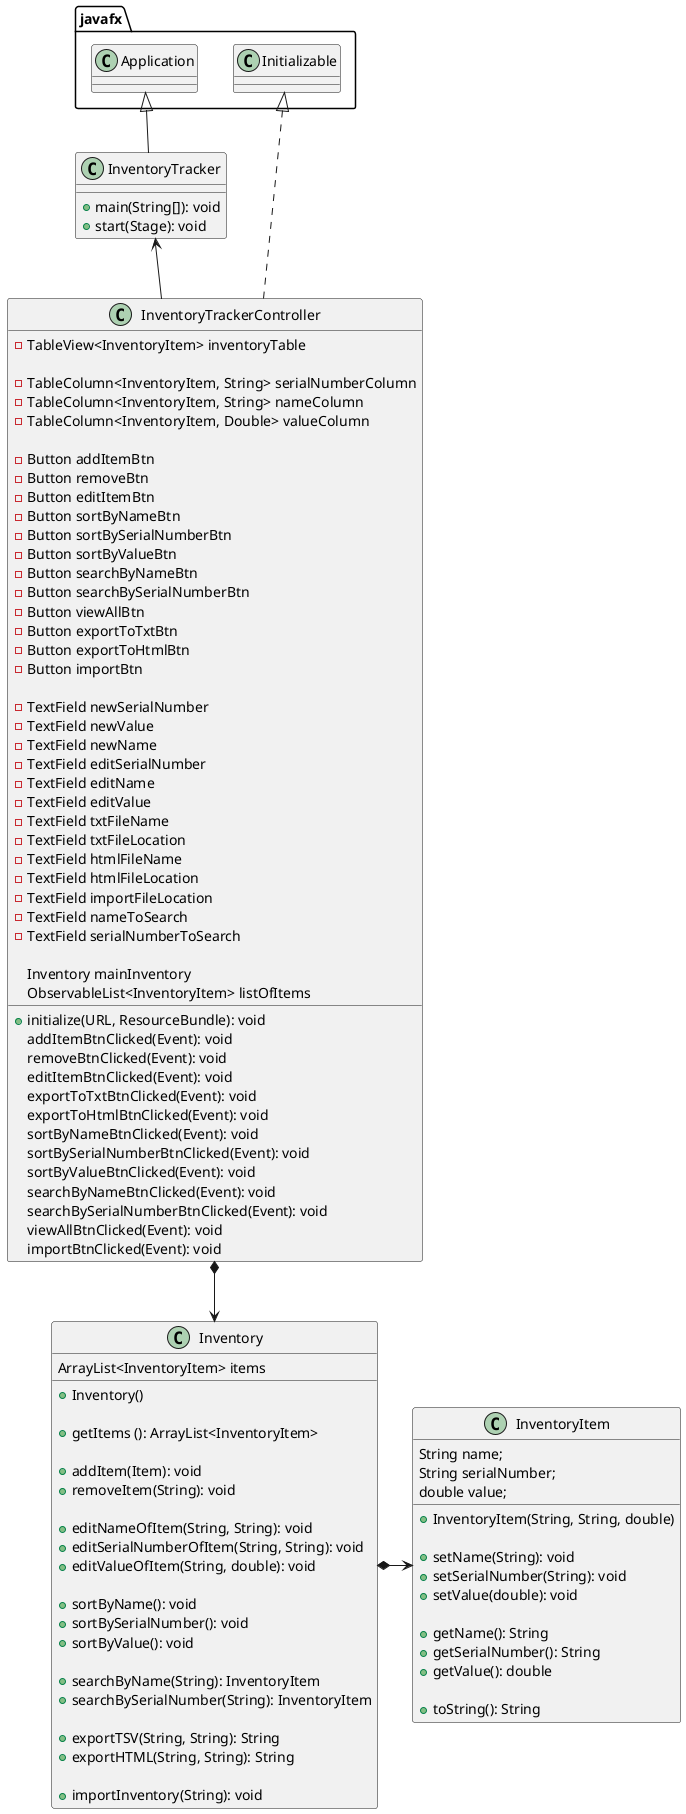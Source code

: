 @startuml
'https://plantuml.com/class-diagram

class InventoryTracker {
    + main(String[]): void
    + start(Stage): void
}

class InventoryTrackerController {

     - TableView<InventoryItem> inventoryTable

     - TableColumn<InventoryItem, String> serialNumberColumn
     - TableColumn<InventoryItem, String> nameColumn
     - TableColumn<InventoryItem, Double> valueColumn

     - Button addItemBtn
     - Button removeBtn
     - Button editItemBtn
     - Button sortByNameBtn
     - Button sortBySerialNumberBtn
     - Button sortByValueBtn
     - Button searchByNameBtn
     - Button searchBySerialNumberBtn
     - Button viewAllBtn
     - Button exportToTxtBtn
     - Button exportToHtmlBtn
     - Button importBtn

     - TextField newSerialNumber
     - TextField newValue
     - TextField newName
     - TextField editSerialNumber
     - TextField editName
     - TextField editValue
     - TextField txtFileName
     - TextField txtFileLocation
     - TextField htmlFileName
     - TextField htmlFileLocation
     - TextField importFileLocation
     - TextField nameToSearch
     - TextField serialNumberToSearch

     Inventory mainInventory
     ObservableList<InventoryItem> listOfItems

     +initialize(URL, ResourceBundle): void
     addItemBtnClicked(Event): void
     removeBtnClicked(Event): void
     editItemBtnClicked(Event): void
     exportToTxtBtnClicked(Event): void
     exportToHtmlBtnClicked(Event): void
     sortByNameBtnClicked(Event): void
     sortBySerialNumberBtnClicked(Event): void
     sortByValueBtnClicked(Event): void
     searchByNameBtnClicked(Event): void
     searchBySerialNumberBtnClicked(Event): void
     viewAllBtnClicked(Event): void
     importBtnClicked(Event): void
}

class Inventory {
    ArrayList<InventoryItem> items

    + Inventory()

    + getItems (): ArrayList<InventoryItem>

    + addItem(Item): void
    + removeItem(String): void

    + editNameOfItem(String, String): void
    + editSerialNumberOfItem(String, String): void
    + editValueOfItem(String, double): void

    + sortByName(): void
    + sortBySerialNumber(): void
    + sortByValue(): void

    + searchByName(String): InventoryItem
    + searchBySerialNumber(String): InventoryItem

    + exportTSV(String, String): String
    + exportHTML(String, String): String

    + importInventory(String): void
}

class InventoryItem {
    String name;
    String serialNumber;
    double value;

    + InventoryItem(String, String, double)

    + setName(String): void
    + setSerialNumber(String): void
    + setValue(double): void

    + getName(): String
    + getSerialNumber(): String
    + getValue(): double

    + toString(): String
}

javafx.Application <|-- InventoryTracker
javafx.Initializable <|... InventoryTrackerController
InventoryTracker <-- InventoryTrackerController
InventoryTrackerController *--> Inventory
Inventory *-> InventoryItem

@enduml